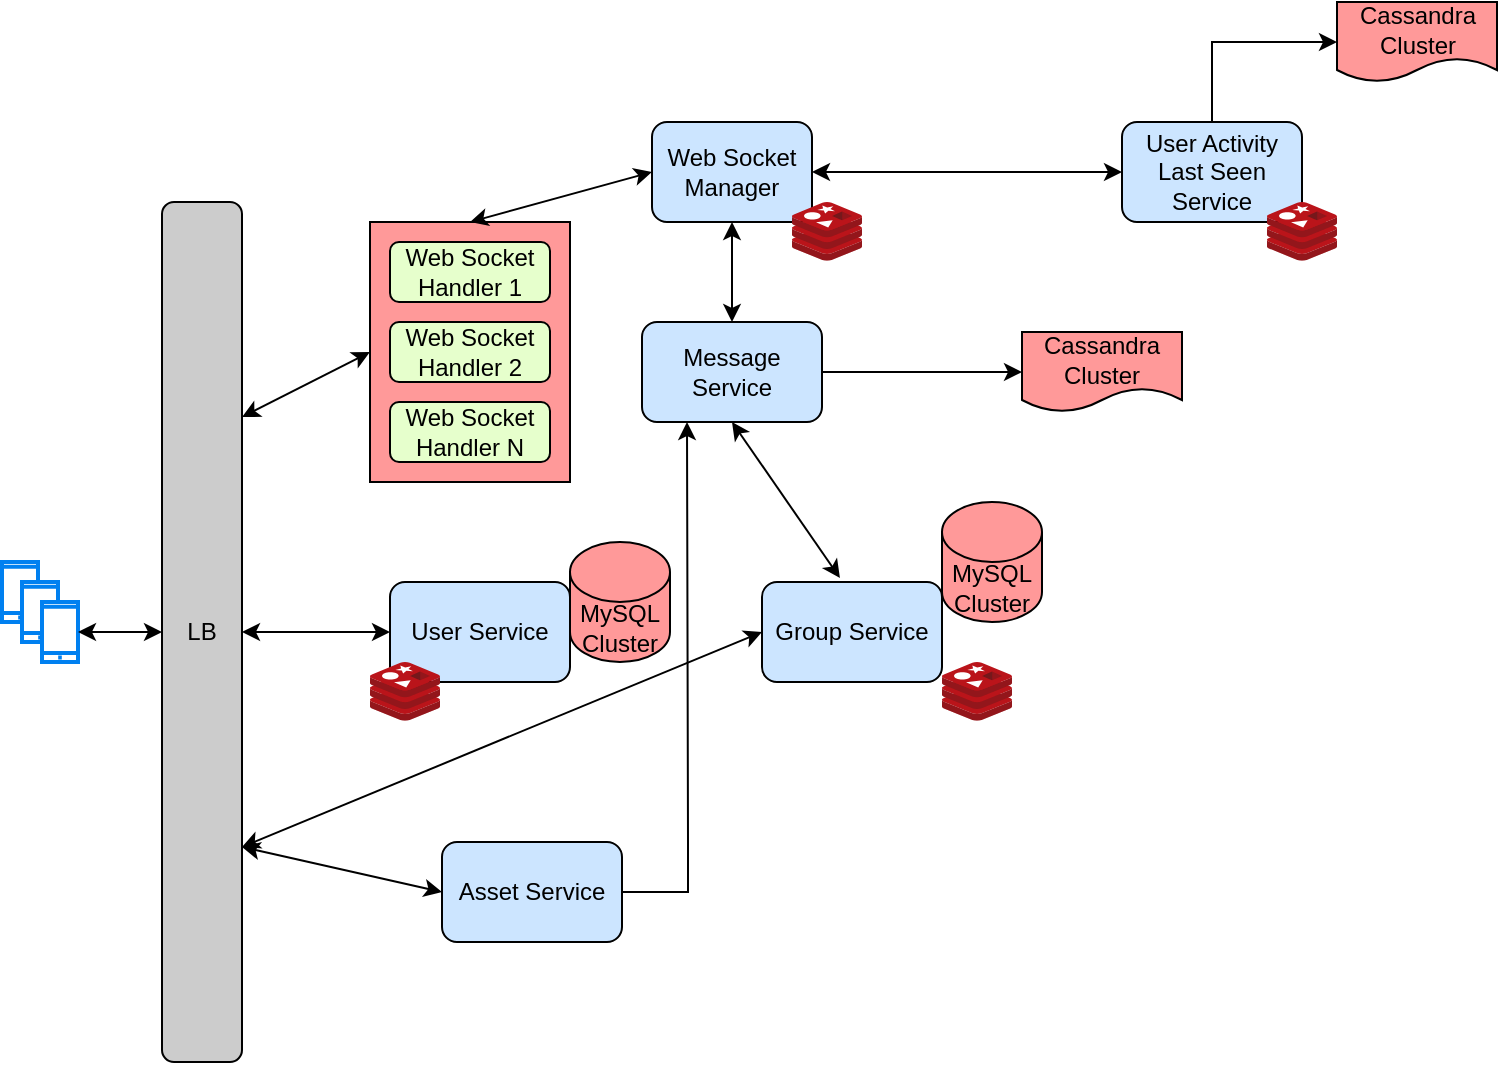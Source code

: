 <mxfile version="14.4.3" type="github" pages="2">
  <diagram id="hSgCG_ghAVO17xmwhqie" name="Page-1">
    <mxGraphModel dx="1144" dy="1722" grid="1" gridSize="10" guides="1" tooltips="1" connect="1" arrows="1" fold="1" page="1" pageScale="1" pageWidth="850" pageHeight="1100" math="0" shadow="0">
      <root>
        <mxCell id="0" />
        <mxCell id="1" parent="0" />
        <mxCell id="NNHK_izrKWyzVm5b71PJ-4" value="" style="html=1;verticalLabelPosition=bottom;align=center;labelBackgroundColor=#ffffff;verticalAlign=top;strokeWidth=2;strokeColor=#0080F0;shadow=0;dashed=0;shape=mxgraph.ios7.icons.smartphone;" vertex="1" parent="1">
          <mxGeometry x="30" y="230" width="18" height="30" as="geometry" />
        </mxCell>
        <mxCell id="NNHK_izrKWyzVm5b71PJ-6" value="LB" style="rounded=1;whiteSpace=wrap;html=1;fillColor=#CCCCCC;" vertex="1" parent="1">
          <mxGeometry x="110" y="50" width="40" height="430" as="geometry" />
        </mxCell>
        <mxCell id="NNHK_izrKWyzVm5b71PJ-17" value="Web Socket&lt;br&gt;Manager" style="rounded=1;whiteSpace=wrap;html=1;fillColor=#CCE5FF;" vertex="1" parent="1">
          <mxGeometry x="355" y="10" width="80" height="50" as="geometry" />
        </mxCell>
        <mxCell id="NNHK_izrKWyzVm5b71PJ-63" value="" style="edgeStyle=orthogonalEdgeStyle;rounded=0;orthogonalLoop=1;jettySize=auto;html=1;" edge="1" parent="1" source="NNHK_izrKWyzVm5b71PJ-18" target="NNHK_izrKWyzVm5b71PJ-62">
          <mxGeometry relative="1" as="geometry" />
        </mxCell>
        <mxCell id="NNHK_izrKWyzVm5b71PJ-18" value="Message Service" style="rounded=1;whiteSpace=wrap;html=1;fillColor=#CCE5FF;" vertex="1" parent="1">
          <mxGeometry x="350" y="110" width="90" height="50" as="geometry" />
        </mxCell>
        <mxCell id="NNHK_izrKWyzVm5b71PJ-75" style="edgeStyle=orthogonalEdgeStyle;rounded=0;orthogonalLoop=1;jettySize=auto;html=1;exitX=0.5;exitY=0;exitDx=0;exitDy=0;entryX=0;entryY=0.5;entryDx=0;entryDy=0;" edge="1" parent="1" source="NNHK_izrKWyzVm5b71PJ-19" target="NNHK_izrKWyzVm5b71PJ-74">
          <mxGeometry relative="1" as="geometry" />
        </mxCell>
        <mxCell id="NNHK_izrKWyzVm5b71PJ-19" value="User Activity&lt;br&gt;Last Seen&lt;br&gt;Service" style="rounded=1;whiteSpace=wrap;html=1;fillColor=#CCE5FF;" vertex="1" parent="1">
          <mxGeometry x="590" y="10" width="90" height="50" as="geometry" />
        </mxCell>
        <mxCell id="NNHK_izrKWyzVm5b71PJ-20" value="Group Service" style="rounded=1;whiteSpace=wrap;html=1;fillColor=#CCE5FF;" vertex="1" parent="1">
          <mxGeometry x="410" y="240" width="90" height="50" as="geometry" />
        </mxCell>
        <mxCell id="NNHK_izrKWyzVm5b71PJ-21" value="User Service" style="rounded=1;whiteSpace=wrap;html=1;fillColor=#CCE5FF;" vertex="1" parent="1">
          <mxGeometry x="224" y="240" width="90" height="50" as="geometry" />
        </mxCell>
        <mxCell id="NNHK_izrKWyzVm5b71PJ-82" style="edgeStyle=orthogonalEdgeStyle;rounded=0;orthogonalLoop=1;jettySize=auto;html=1;exitX=1;exitY=0.5;exitDx=0;exitDy=0;entryX=0.25;entryY=1;entryDx=0;entryDy=0;" edge="1" parent="1" source="NNHK_izrKWyzVm5b71PJ-22" target="NNHK_izrKWyzVm5b71PJ-18">
          <mxGeometry relative="1" as="geometry">
            <Array as="points">
              <mxPoint x="373" y="395" />
              <mxPoint x="373" y="370" />
            </Array>
          </mxGeometry>
        </mxCell>
        <mxCell id="NNHK_izrKWyzVm5b71PJ-22" value="Asset Service" style="rounded=1;whiteSpace=wrap;html=1;fillColor=#CCE5FF;" vertex="1" parent="1">
          <mxGeometry x="250" y="370" width="90" height="50" as="geometry" />
        </mxCell>
        <mxCell id="NNHK_izrKWyzVm5b71PJ-47" value="" style="html=1;verticalLabelPosition=bottom;align=center;labelBackgroundColor=#ffffff;verticalAlign=top;strokeWidth=2;strokeColor=#0080F0;shadow=0;dashed=0;shape=mxgraph.ios7.icons.smartphone;" vertex="1" parent="1">
          <mxGeometry x="40" y="240" width="18" height="30" as="geometry" />
        </mxCell>
        <mxCell id="NNHK_izrKWyzVm5b71PJ-48" value="" style="html=1;verticalLabelPosition=bottom;align=center;labelBackgroundColor=#ffffff;verticalAlign=top;strokeWidth=2;strokeColor=#0080F0;shadow=0;dashed=0;shape=mxgraph.ios7.icons.smartphone;" vertex="1" parent="1">
          <mxGeometry x="50" y="250" width="18" height="30" as="geometry" />
        </mxCell>
        <mxCell id="NNHK_izrKWyzVm5b71PJ-50" value="" style="endArrow=classic;startArrow=classic;html=1;entryX=0;entryY=0.5;entryDx=0;entryDy=0;" edge="1" parent="1" source="NNHK_izrKWyzVm5b71PJ-48" target="NNHK_izrKWyzVm5b71PJ-6">
          <mxGeometry width="50" height="50" relative="1" as="geometry">
            <mxPoint x="400" y="290" as="sourcePoint" />
            <mxPoint x="110" y="264" as="targetPoint" />
          </mxGeometry>
        </mxCell>
        <mxCell id="NNHK_izrKWyzVm5b71PJ-51" value="" style="endArrow=classic;startArrow=classic;html=1;exitX=1;exitY=0.25;exitDx=0;exitDy=0;entryX=0;entryY=0.5;entryDx=0;entryDy=0;" edge="1" parent="1" source="NNHK_izrKWyzVm5b71PJ-6" target="NNHK_izrKWyzVm5b71PJ-43">
          <mxGeometry width="50" height="50" relative="1" as="geometry">
            <mxPoint x="78" y="274.824" as="sourcePoint" />
            <mxPoint x="120" y="274" as="targetPoint" />
          </mxGeometry>
        </mxCell>
        <mxCell id="NNHK_izrKWyzVm5b71PJ-56" value="" style="endArrow=classic;startArrow=classic;html=1;entryX=0;entryY=0.5;entryDx=0;entryDy=0;exitX=1;exitY=0.5;exitDx=0;exitDy=0;" edge="1" parent="1" source="NNHK_izrKWyzVm5b71PJ-6" target="NNHK_izrKWyzVm5b71PJ-21">
          <mxGeometry width="50" height="50" relative="1" as="geometry">
            <mxPoint x="78" y="275" as="sourcePoint" />
            <mxPoint x="110" y="275" as="targetPoint" />
          </mxGeometry>
        </mxCell>
        <mxCell id="NNHK_izrKWyzVm5b71PJ-58" value="" style="group" vertex="1" connectable="0" parent="1">
          <mxGeometry x="214" y="60" width="100" height="130" as="geometry" />
        </mxCell>
        <mxCell id="NNHK_izrKWyzVm5b71PJ-43" value="" style="rounded=0;whiteSpace=wrap;html=1;fillColor=#FF9999;" vertex="1" parent="NNHK_izrKWyzVm5b71PJ-58">
          <mxGeometry width="100" height="130" as="geometry" />
        </mxCell>
        <mxCell id="NNHK_izrKWyzVm5b71PJ-13" value="Web Socket&lt;br&gt;Handler N" style="rounded=1;whiteSpace=wrap;html=1;fillColor=#E6FFCC;" vertex="1" parent="NNHK_izrKWyzVm5b71PJ-58">
          <mxGeometry x="10" y="90" width="80" height="30" as="geometry" />
        </mxCell>
        <mxCell id="NNHK_izrKWyzVm5b71PJ-15" value="Web Socket&lt;br&gt;Handler 2" style="rounded=1;whiteSpace=wrap;html=1;fillColor=#E6FFCC;" vertex="1" parent="NNHK_izrKWyzVm5b71PJ-58">
          <mxGeometry x="10" y="50" width="80" height="30" as="geometry" />
        </mxCell>
        <mxCell id="NNHK_izrKWyzVm5b71PJ-16" value="Web Socket&lt;br&gt;Handler 1" style="rounded=1;whiteSpace=wrap;html=1;fillColor=#E6FFCC;" vertex="1" parent="NNHK_izrKWyzVm5b71PJ-58">
          <mxGeometry x="10" y="10" width="80" height="30" as="geometry" />
        </mxCell>
        <mxCell id="NNHK_izrKWyzVm5b71PJ-44" style="edgeStyle=orthogonalEdgeStyle;rounded=0;orthogonalLoop=1;jettySize=auto;html=1;exitX=0.5;exitY=1;exitDx=0;exitDy=0;" edge="1" parent="NNHK_izrKWyzVm5b71PJ-58" source="NNHK_izrKWyzVm5b71PJ-43" target="NNHK_izrKWyzVm5b71PJ-43">
          <mxGeometry x="-10" y="-40" as="geometry" />
        </mxCell>
        <mxCell id="NNHK_izrKWyzVm5b71PJ-61" value="" style="endArrow=classic;startArrow=classic;html=1;entryX=0;entryY=0.5;entryDx=0;entryDy=0;exitX=1;exitY=0.75;exitDx=0;exitDy=0;" edge="1" parent="1" source="NNHK_izrKWyzVm5b71PJ-6" target="NNHK_izrKWyzVm5b71PJ-20">
          <mxGeometry width="50" height="50" relative="1" as="geometry">
            <mxPoint x="160" y="275" as="sourcePoint" />
            <mxPoint x="355" y="235" as="targetPoint" />
          </mxGeometry>
        </mxCell>
        <mxCell id="NNHK_izrKWyzVm5b71PJ-62" value="Cassandra&lt;br&gt;Cluster" style="shape=document;whiteSpace=wrap;html=1;boundedLbl=1;fillColor=#FF9999;" vertex="1" parent="1">
          <mxGeometry x="540" y="115" width="80" height="40" as="geometry" />
        </mxCell>
        <mxCell id="NNHK_izrKWyzVm5b71PJ-66" value="" style="endArrow=classic;startArrow=classic;html=1;entryX=0.5;entryY=1;entryDx=0;entryDy=0;" edge="1" parent="1" target="NNHK_izrKWyzVm5b71PJ-17">
          <mxGeometry width="50" height="50" relative="1" as="geometry">
            <mxPoint x="395" y="110" as="sourcePoint" />
            <mxPoint x="450" y="170" as="targetPoint" />
          </mxGeometry>
        </mxCell>
        <mxCell id="NNHK_izrKWyzVm5b71PJ-67" value="" style="endArrow=classic;startArrow=classic;html=1;exitX=0.5;exitY=0;exitDx=0;exitDy=0;entryX=0;entryY=0.5;entryDx=0;entryDy=0;" edge="1" parent="1" source="NNHK_izrKWyzVm5b71PJ-43" target="NNHK_izrKWyzVm5b71PJ-17">
          <mxGeometry width="50" height="50" relative="1" as="geometry">
            <mxPoint x="400" y="220" as="sourcePoint" />
            <mxPoint x="450" y="170" as="targetPoint" />
          </mxGeometry>
        </mxCell>
        <mxCell id="NNHK_izrKWyzVm5b71PJ-69" value="" style="endArrow=classic;startArrow=classic;html=1;exitX=0.5;exitY=1;exitDx=0;exitDy=0;entryX=0.433;entryY=-0.04;entryDx=0;entryDy=0;entryPerimeter=0;" edge="1" parent="1" source="NNHK_izrKWyzVm5b71PJ-18" target="NNHK_izrKWyzVm5b71PJ-20">
          <mxGeometry width="50" height="50" relative="1" as="geometry">
            <mxPoint x="400" y="220" as="sourcePoint" />
            <mxPoint x="450" y="170" as="targetPoint" />
          </mxGeometry>
        </mxCell>
        <mxCell id="NNHK_izrKWyzVm5b71PJ-70" value="" style="endArrow=classic;startArrow=classic;html=1;exitX=1;exitY=0.5;exitDx=0;exitDy=0;entryX=0;entryY=0.5;entryDx=0;entryDy=0;" edge="1" parent="1" source="NNHK_izrKWyzVm5b71PJ-17" target="NNHK_izrKWyzVm5b71PJ-19">
          <mxGeometry width="50" height="50" relative="1" as="geometry">
            <mxPoint x="400" y="220" as="sourcePoint" />
            <mxPoint x="450" y="170" as="targetPoint" />
          </mxGeometry>
        </mxCell>
        <mxCell id="NNHK_izrKWyzVm5b71PJ-71" value="" style="aspect=fixed;html=1;points=[];align=center;image;fontSize=12;image=img/lib/mscae/Cache_Redis_Product.svg;fillColor=#FF9999;" vertex="1" parent="1">
          <mxGeometry x="425" y="50" width="35" height="29.4" as="geometry" />
        </mxCell>
        <mxCell id="NNHK_izrKWyzVm5b71PJ-72" value="" style="aspect=fixed;html=1;points=[];align=center;image;fontSize=12;image=img/lib/mscae/Cache_Redis_Product.svg;fillColor=#FF9999;" vertex="1" parent="1">
          <mxGeometry x="662.5" y="50" width="35" height="29.4" as="geometry" />
        </mxCell>
        <mxCell id="NNHK_izrKWyzVm5b71PJ-74" value="Cassandra&lt;br&gt;Cluster" style="shape=document;whiteSpace=wrap;html=1;boundedLbl=1;fillColor=#FF9999;" vertex="1" parent="1">
          <mxGeometry x="697.5" y="-50" width="80" height="40" as="geometry" />
        </mxCell>
        <mxCell id="NNHK_izrKWyzVm5b71PJ-77" value="" style="endArrow=classic;startArrow=classic;html=1;exitX=1;exitY=0.75;exitDx=0;exitDy=0;entryX=0;entryY=0.5;entryDx=0;entryDy=0;" edge="1" parent="1" source="NNHK_izrKWyzVm5b71PJ-6" target="NNHK_izrKWyzVm5b71PJ-22">
          <mxGeometry width="50" height="50" relative="1" as="geometry">
            <mxPoint x="400" y="340" as="sourcePoint" />
            <mxPoint x="450" y="290" as="targetPoint" />
          </mxGeometry>
        </mxCell>
        <mxCell id="NNHK_izrKWyzVm5b71PJ-78" value="MySQL&lt;br&gt;Cluster" style="shape=cylinder3;whiteSpace=wrap;html=1;boundedLbl=1;backgroundOutline=1;size=15;fillColor=#FF9999;" vertex="1" parent="1">
          <mxGeometry x="314" y="220" width="50" height="60" as="geometry" />
        </mxCell>
        <mxCell id="NNHK_izrKWyzVm5b71PJ-79" value="" style="aspect=fixed;html=1;points=[];align=center;image;fontSize=12;image=img/lib/mscae/Cache_Redis_Product.svg;fillColor=#FF9999;" vertex="1" parent="1">
          <mxGeometry x="214" y="280" width="35" height="29.4" as="geometry" />
        </mxCell>
        <mxCell id="NNHK_izrKWyzVm5b71PJ-80" value="MySQL&lt;br&gt;Cluster" style="shape=cylinder3;whiteSpace=wrap;html=1;boundedLbl=1;backgroundOutline=1;size=15;fillColor=#FF9999;" vertex="1" parent="1">
          <mxGeometry x="500" y="200" width="50" height="60" as="geometry" />
        </mxCell>
        <mxCell id="NNHK_izrKWyzVm5b71PJ-81" value="" style="aspect=fixed;html=1;points=[];align=center;image;fontSize=12;image=img/lib/mscae/Cache_Redis_Product.svg;fillColor=#FF9999;" vertex="1" parent="1">
          <mxGeometry x="500" y="280" width="35" height="29.4" as="geometry" />
        </mxCell>
      </root>
    </mxGraphModel>
  </diagram>
  <diagram id="l2jAoaCpv2yyxb1cqmjE" name="Page-2">
    <mxGraphModel dx="1144" dy="622" grid="1" gridSize="10" guides="1" tooltips="1" connect="1" arrows="1" fold="1" page="1" pageScale="1" pageWidth="850" pageHeight="1100" math="0" shadow="0">
      <root>
        <mxCell id="U_BgdSvCWZn2bMb9oqLb-0" />
        <mxCell id="U_BgdSvCWZn2bMb9oqLb-1" parent="U_BgdSvCWZn2bMb9oqLb-0" />
      </root>
    </mxGraphModel>
  </diagram>
</mxfile>
